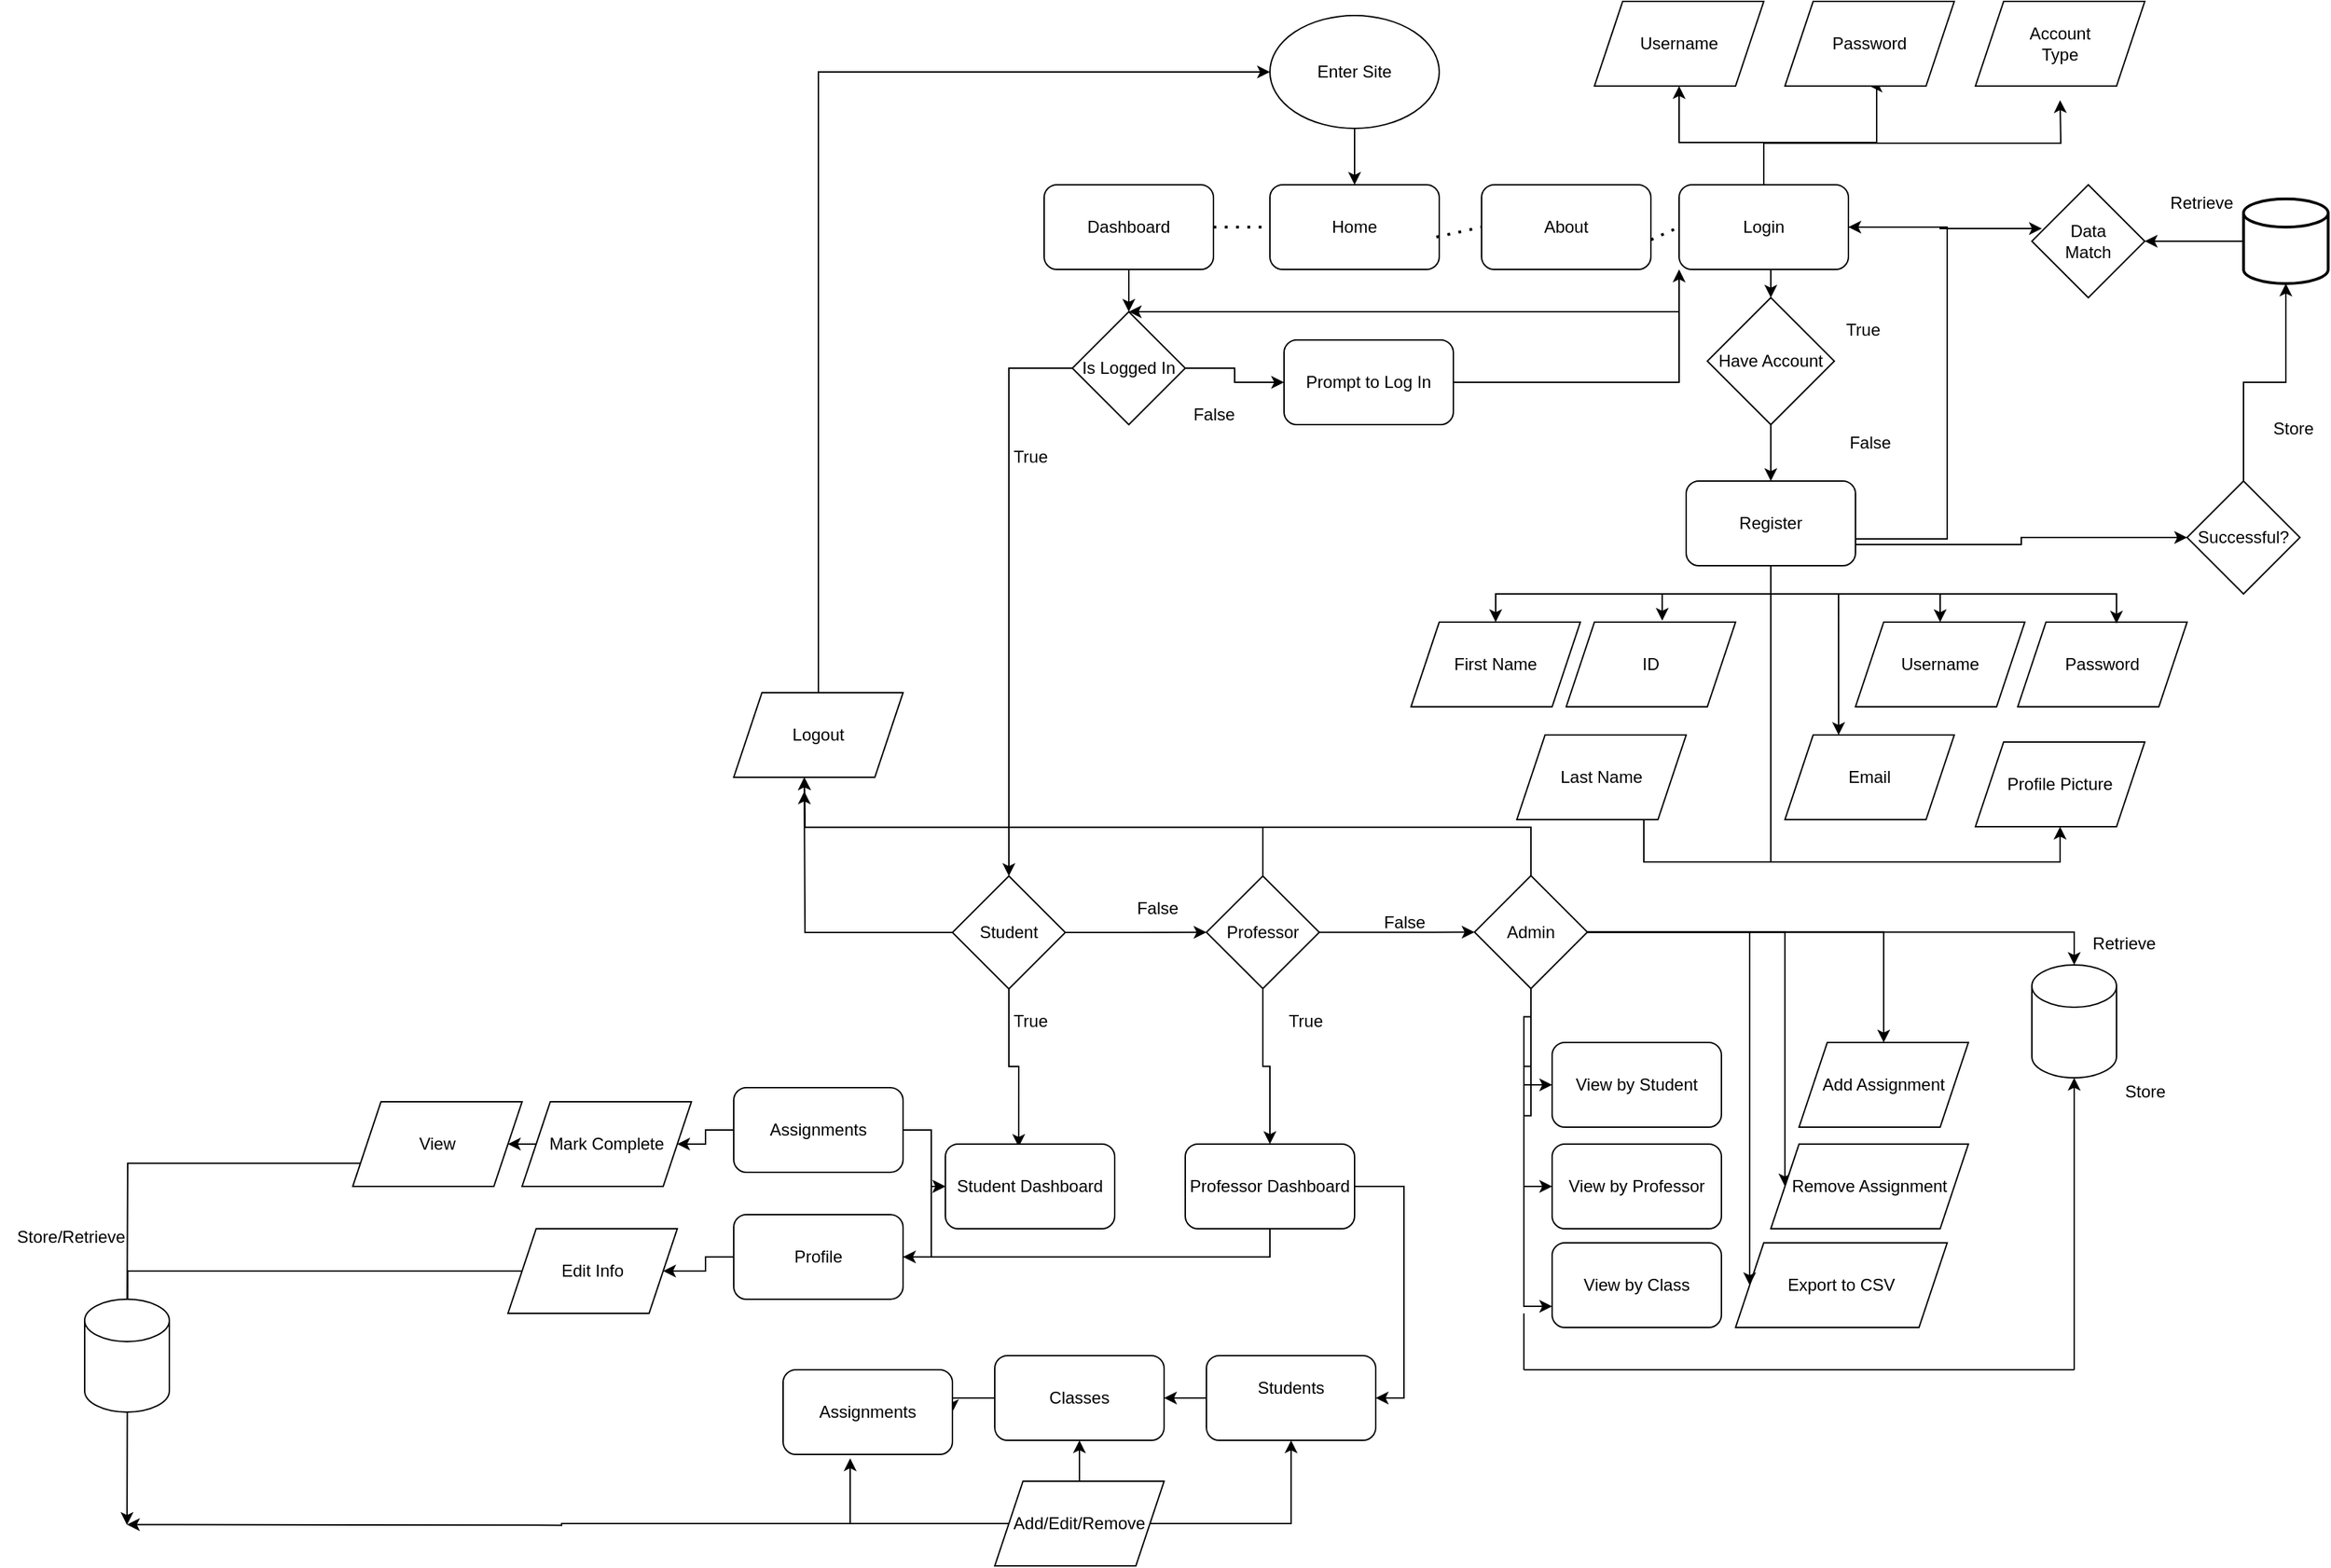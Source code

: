 <mxfile version="24.2.1" type="github">
  <diagram id="C5RBs43oDa-KdzZeNtuy" name="Page-1">
    <mxGraphModel dx="2442" dy="888" grid="1" gridSize="10" guides="1" tooltips="1" connect="1" arrows="1" fold="1" page="1" pageScale="1" pageWidth="827" pageHeight="1169" math="0" shadow="0">
      <root>
        <mxCell id="WIyWlLk6GJQsqaUBKTNV-0" />
        <mxCell id="WIyWlLk6GJQsqaUBKTNV-1" parent="WIyWlLk6GJQsqaUBKTNV-0" />
        <mxCell id="vcfaOclVS4mGj2MfW7bT-15" style="edgeStyle=orthogonalEdgeStyle;rounded=0;orthogonalLoop=1;jettySize=auto;html=1;exitX=0.5;exitY=1;exitDx=0;exitDy=0;" parent="WIyWlLk6GJQsqaUBKTNV-1" source="vcfaOclVS4mGj2MfW7bT-0" target="vcfaOclVS4mGj2MfW7bT-1" edge="1">
          <mxGeometry relative="1" as="geometry" />
        </mxCell>
        <mxCell id="vcfaOclVS4mGj2MfW7bT-0" value="&lt;div&gt;Enter Site&lt;/div&gt;" style="ellipse;whiteSpace=wrap;html=1;" parent="WIyWlLk6GJQsqaUBKTNV-1" vertex="1">
          <mxGeometry x="250" y="70" width="120" height="80" as="geometry" />
        </mxCell>
        <mxCell id="vcfaOclVS4mGj2MfW7bT-1" value="&lt;div&gt;Home&lt;/div&gt;" style="rounded=1;whiteSpace=wrap;html=1;" parent="WIyWlLk6GJQsqaUBKTNV-1" vertex="1">
          <mxGeometry x="250" y="190" width="120" height="60" as="geometry" />
        </mxCell>
        <mxCell id="vcfaOclVS4mGj2MfW7bT-2" value="About" style="rounded=1;whiteSpace=wrap;html=1;" parent="WIyWlLk6GJQsqaUBKTNV-1" vertex="1">
          <mxGeometry x="400" y="190" width="120" height="60" as="geometry" />
        </mxCell>
        <mxCell id="vcfaOclVS4mGj2MfW7bT-7" style="edgeStyle=orthogonalEdgeStyle;rounded=0;orthogonalLoop=1;jettySize=auto;html=1;exitX=0.5;exitY=1;exitDx=0;exitDy=0;entryX=0.5;entryY=0;entryDx=0;entryDy=0;" parent="WIyWlLk6GJQsqaUBKTNV-1" source="vcfaOclVS4mGj2MfW7bT-3" target="vcfaOclVS4mGj2MfW7bT-5" edge="1">
          <mxGeometry relative="1" as="geometry" />
        </mxCell>
        <mxCell id="vcfaOclVS4mGj2MfW7bT-22" style="edgeStyle=orthogonalEdgeStyle;rounded=0;orthogonalLoop=1;jettySize=auto;html=1;exitX=0.5;exitY=0;exitDx=0;exitDy=0;" parent="WIyWlLk6GJQsqaUBKTNV-1" source="vcfaOclVS4mGj2MfW7bT-3" target="vcfaOclVS4mGj2MfW7bT-20" edge="1">
          <mxGeometry relative="1" as="geometry">
            <Array as="points">
              <mxPoint x="600" y="160" />
              <mxPoint x="540" y="160" />
            </Array>
          </mxGeometry>
        </mxCell>
        <mxCell id="vcfaOclVS4mGj2MfW7bT-23" style="edgeStyle=orthogonalEdgeStyle;rounded=0;orthogonalLoop=1;jettySize=auto;html=1;entryX=0.5;entryY=1;entryDx=0;entryDy=0;" parent="WIyWlLk6GJQsqaUBKTNV-1" source="vcfaOclVS4mGj2MfW7bT-3" target="vcfaOclVS4mGj2MfW7bT-21" edge="1">
          <mxGeometry relative="1" as="geometry">
            <Array as="points">
              <mxPoint x="600" y="160" />
              <mxPoint x="680" y="160" />
              <mxPoint x="680" y="120" />
            </Array>
          </mxGeometry>
        </mxCell>
        <mxCell id="vcfaOclVS4mGj2MfW7bT-25" style="edgeStyle=orthogonalEdgeStyle;rounded=0;orthogonalLoop=1;jettySize=auto;html=1;exitX=0.5;exitY=0;exitDx=0;exitDy=0;" parent="WIyWlLk6GJQsqaUBKTNV-1" source="vcfaOclVS4mGj2MfW7bT-3" edge="1">
          <mxGeometry relative="1" as="geometry">
            <mxPoint x="810" y="130" as="targetPoint" />
          </mxGeometry>
        </mxCell>
        <mxCell id="vcfaOclVS4mGj2MfW7bT-3" value="Login" style="rounded=1;whiteSpace=wrap;html=1;" parent="WIyWlLk6GJQsqaUBKTNV-1" vertex="1">
          <mxGeometry x="540" y="190" width="120" height="60" as="geometry" />
        </mxCell>
        <mxCell id="vcfaOclVS4mGj2MfW7bT-14" style="edgeStyle=orthogonalEdgeStyle;rounded=0;orthogonalLoop=1;jettySize=auto;html=1;exitX=1;exitY=0.5;exitDx=0;exitDy=0;" parent="WIyWlLk6GJQsqaUBKTNV-1" edge="1">
          <mxGeometry relative="1" as="geometry">
            <mxPoint x="660" y="220" as="targetPoint" />
            <mxPoint x="665" y="440" as="sourcePoint" />
            <Array as="points">
              <mxPoint x="665" y="441" />
              <mxPoint x="730" y="441" />
              <mxPoint x="730" y="220" />
            </Array>
          </mxGeometry>
        </mxCell>
        <mxCell id="vcfaOclVS4mGj2MfW7bT-38" style="edgeStyle=orthogonalEdgeStyle;rounded=0;orthogonalLoop=1;jettySize=auto;html=1;exitX=0.5;exitY=1;exitDx=0;exitDy=0;entryX=0.567;entryY=-0.017;entryDx=0;entryDy=0;entryPerimeter=0;" parent="WIyWlLk6GJQsqaUBKTNV-1" source="vcfaOclVS4mGj2MfW7bT-4" target="vcfaOclVS4mGj2MfW7bT-26" edge="1">
          <mxGeometry relative="1" as="geometry">
            <mxPoint x="530" y="490" as="targetPoint" />
          </mxGeometry>
        </mxCell>
        <mxCell id="vcfaOclVS4mGj2MfW7bT-39" style="edgeStyle=orthogonalEdgeStyle;rounded=0;orthogonalLoop=1;jettySize=auto;html=1;exitX=0.5;exitY=1;exitDx=0;exitDy=0;" parent="WIyWlLk6GJQsqaUBKTNV-1" source="vcfaOclVS4mGj2MfW7bT-4" target="vcfaOclVS4mGj2MfW7bT-27" edge="1">
          <mxGeometry relative="1" as="geometry" />
        </mxCell>
        <mxCell id="vcfaOclVS4mGj2MfW7bT-46" style="edgeStyle=orthogonalEdgeStyle;rounded=0;orthogonalLoop=1;jettySize=auto;html=1;exitX=0.5;exitY=1;exitDx=0;exitDy=0;entryX=0.5;entryY=0;entryDx=0;entryDy=0;" parent="WIyWlLk6GJQsqaUBKTNV-1" source="vcfaOclVS4mGj2MfW7bT-4" target="vcfaOclVS4mGj2MfW7bT-28" edge="1">
          <mxGeometry relative="1" as="geometry" />
        </mxCell>
        <mxCell id="vcfaOclVS4mGj2MfW7bT-47" style="edgeStyle=orthogonalEdgeStyle;rounded=0;orthogonalLoop=1;jettySize=auto;html=1;exitX=0.5;exitY=1;exitDx=0;exitDy=0;entryX=0.75;entryY=0;entryDx=0;entryDy=0;" parent="WIyWlLk6GJQsqaUBKTNV-1" source="vcfaOclVS4mGj2MfW7bT-4" target="vcfaOclVS4mGj2MfW7bT-29" edge="1">
          <mxGeometry relative="1" as="geometry">
            <Array as="points">
              <mxPoint x="605" y="670" />
              <mxPoint x="515" y="670" />
              <mxPoint x="515" y="585" />
            </Array>
          </mxGeometry>
        </mxCell>
        <mxCell id="vcfaOclVS4mGj2MfW7bT-49" style="edgeStyle=orthogonalEdgeStyle;rounded=0;orthogonalLoop=1;jettySize=auto;html=1;exitX=1;exitY=0.75;exitDx=0;exitDy=0;entryX=0;entryY=0.5;entryDx=0;entryDy=0;" parent="WIyWlLk6GJQsqaUBKTNV-1" source="vcfaOclVS4mGj2MfW7bT-4" target="vcfaOclVS4mGj2MfW7bT-50" edge="1">
          <mxGeometry relative="1" as="geometry">
            <mxPoint x="890" y="445" as="targetPoint" />
          </mxGeometry>
        </mxCell>
        <mxCell id="vcfaOclVS4mGj2MfW7bT-62" style="edgeStyle=orthogonalEdgeStyle;rounded=0;orthogonalLoop=1;jettySize=auto;html=1;exitX=0.5;exitY=1;exitDx=0;exitDy=0;entryX=0.5;entryY=1;entryDx=0;entryDy=0;" parent="WIyWlLk6GJQsqaUBKTNV-1" source="vcfaOclVS4mGj2MfW7bT-4" target="vcfaOclVS4mGj2MfW7bT-52" edge="1">
          <mxGeometry relative="1" as="geometry">
            <Array as="points">
              <mxPoint x="605" y="670" />
              <mxPoint x="810" y="670" />
            </Array>
          </mxGeometry>
        </mxCell>
        <mxCell id="vcfaOclVS4mGj2MfW7bT-4" value="&lt;div&gt;Register&lt;/div&gt;" style="rounded=1;whiteSpace=wrap;html=1;" parent="WIyWlLk6GJQsqaUBKTNV-1" vertex="1">
          <mxGeometry x="545" y="400" width="120" height="60" as="geometry" />
        </mxCell>
        <mxCell id="vcfaOclVS4mGj2MfW7bT-8" style="edgeStyle=orthogonalEdgeStyle;rounded=0;orthogonalLoop=1;jettySize=auto;html=1;exitX=0.5;exitY=1;exitDx=0;exitDy=0;" parent="WIyWlLk6GJQsqaUBKTNV-1" source="vcfaOclVS4mGj2MfW7bT-5" target="vcfaOclVS4mGj2MfW7bT-4" edge="1">
          <mxGeometry relative="1" as="geometry" />
        </mxCell>
        <mxCell id="vcfaOclVS4mGj2MfW7bT-5" value="Have Account" style="rhombus;whiteSpace=wrap;html=1;" parent="WIyWlLk6GJQsqaUBKTNV-1" vertex="1">
          <mxGeometry x="560" y="270" width="90" height="90" as="geometry" />
        </mxCell>
        <mxCell id="vcfaOclVS4mGj2MfW7bT-9" value="True" style="text;html=1;align=center;verticalAlign=middle;resizable=0;points=[];autosize=1;strokeColor=none;fillColor=none;" parent="WIyWlLk6GJQsqaUBKTNV-1" vertex="1">
          <mxGeometry x="645" y="278" width="50" height="30" as="geometry" />
        </mxCell>
        <mxCell id="vcfaOclVS4mGj2MfW7bT-10" value="&lt;div&gt;False&lt;/div&gt;&lt;div&gt;&lt;br&gt;&lt;/div&gt;" style="text;html=1;align=center;verticalAlign=middle;resizable=0;points=[];autosize=1;strokeColor=none;fillColor=none;" parent="WIyWlLk6GJQsqaUBKTNV-1" vertex="1">
          <mxGeometry x="650" y="360" width="50" height="40" as="geometry" />
        </mxCell>
        <mxCell id="vcfaOclVS4mGj2MfW7bT-16" value="" style="endArrow=none;dashed=1;html=1;dashPattern=1 3;strokeWidth=2;rounded=0;entryX=0;entryY=0.5;entryDx=0;entryDy=0;exitX=0.983;exitY=0.617;exitDx=0;exitDy=0;exitPerimeter=0;" parent="WIyWlLk6GJQsqaUBKTNV-1" source="vcfaOclVS4mGj2MfW7bT-1" target="vcfaOclVS4mGj2MfW7bT-2" edge="1">
          <mxGeometry width="50" height="50" relative="1" as="geometry">
            <mxPoint x="364" y="230" as="sourcePoint" />
            <mxPoint x="414" y="180" as="targetPoint" />
          </mxGeometry>
        </mxCell>
        <mxCell id="vcfaOclVS4mGj2MfW7bT-19" value="" style="endArrow=none;dashed=1;html=1;dashPattern=1 3;strokeWidth=2;rounded=0;exitX=1;exitY=0.65;exitDx=0;exitDy=0;exitPerimeter=0;entryX=0;entryY=0.5;entryDx=0;entryDy=0;" parent="WIyWlLk6GJQsqaUBKTNV-1" source="vcfaOclVS4mGj2MfW7bT-2" target="vcfaOclVS4mGj2MfW7bT-3" edge="1">
          <mxGeometry width="50" height="50" relative="1" as="geometry">
            <mxPoint x="500" y="260" as="sourcePoint" />
            <mxPoint x="550" y="210" as="targetPoint" />
          </mxGeometry>
        </mxCell>
        <mxCell id="vcfaOclVS4mGj2MfW7bT-20" value="Username" style="shape=parallelogram;perimeter=parallelogramPerimeter;whiteSpace=wrap;html=1;fixedSize=1;" parent="WIyWlLk6GJQsqaUBKTNV-1" vertex="1">
          <mxGeometry x="480" y="60" width="120" height="60" as="geometry" />
        </mxCell>
        <mxCell id="vcfaOclVS4mGj2MfW7bT-21" value="&lt;div&gt;Password&lt;/div&gt;" style="shape=parallelogram;perimeter=parallelogramPerimeter;whiteSpace=wrap;html=1;fixedSize=1;" parent="WIyWlLk6GJQsqaUBKTNV-1" vertex="1">
          <mxGeometry x="615" y="60" width="120" height="60" as="geometry" />
        </mxCell>
        <mxCell id="vcfaOclVS4mGj2MfW7bT-24" value="&lt;div&gt;Account&lt;/div&gt;&lt;div&gt;Type&lt;br&gt;&lt;/div&gt;" style="shape=parallelogram;perimeter=parallelogramPerimeter;whiteSpace=wrap;html=1;fixedSize=1;" parent="WIyWlLk6GJQsqaUBKTNV-1" vertex="1">
          <mxGeometry x="750" y="60" width="120" height="60" as="geometry" />
        </mxCell>
        <mxCell id="vcfaOclVS4mGj2MfW7bT-26" value="ID" style="shape=parallelogram;perimeter=parallelogramPerimeter;whiteSpace=wrap;html=1;fixedSize=1;" parent="WIyWlLk6GJQsqaUBKTNV-1" vertex="1">
          <mxGeometry x="460" y="500" width="120" height="60" as="geometry" />
        </mxCell>
        <mxCell id="vcfaOclVS4mGj2MfW7bT-27" value="Username" style="shape=parallelogram;perimeter=parallelogramPerimeter;whiteSpace=wrap;html=1;fixedSize=1;" parent="WIyWlLk6GJQsqaUBKTNV-1" vertex="1">
          <mxGeometry x="665" y="500" width="120" height="60" as="geometry" />
        </mxCell>
        <mxCell id="vcfaOclVS4mGj2MfW7bT-28" value="First Name" style="shape=parallelogram;perimeter=parallelogramPerimeter;whiteSpace=wrap;html=1;fixedSize=1;" parent="WIyWlLk6GJQsqaUBKTNV-1" vertex="1">
          <mxGeometry x="350" y="500" width="120" height="60" as="geometry" />
        </mxCell>
        <mxCell id="vcfaOclVS4mGj2MfW7bT-29" value="&lt;div&gt;Last Name&lt;/div&gt;" style="shape=parallelogram;perimeter=parallelogramPerimeter;whiteSpace=wrap;html=1;fixedSize=1;" parent="WIyWlLk6GJQsqaUBKTNV-1" vertex="1">
          <mxGeometry x="425" y="580" width="120" height="60" as="geometry" />
        </mxCell>
        <mxCell id="vcfaOclVS4mGj2MfW7bT-30" value="&lt;div&gt;Password&lt;/div&gt;" style="shape=parallelogram;perimeter=parallelogramPerimeter;whiteSpace=wrap;html=1;fixedSize=1;" parent="WIyWlLk6GJQsqaUBKTNV-1" vertex="1">
          <mxGeometry x="780" y="500" width="120" height="60" as="geometry" />
        </mxCell>
        <mxCell id="vcfaOclVS4mGj2MfW7bT-31" value="Email" style="shape=parallelogram;perimeter=parallelogramPerimeter;whiteSpace=wrap;html=1;fixedSize=1;" parent="WIyWlLk6GJQsqaUBKTNV-1" vertex="1">
          <mxGeometry x="615" y="580" width="120" height="60" as="geometry" />
        </mxCell>
        <mxCell id="vcfaOclVS4mGj2MfW7bT-35" style="edgeStyle=orthogonalEdgeStyle;rounded=0;orthogonalLoop=1;jettySize=auto;html=1;" parent="WIyWlLk6GJQsqaUBKTNV-1" source="vcfaOclVS4mGj2MfW7bT-32" target="vcfaOclVS4mGj2MfW7bT-34" edge="1">
          <mxGeometry relative="1" as="geometry" />
        </mxCell>
        <mxCell id="vcfaOclVS4mGj2MfW7bT-32" value="" style="strokeWidth=2;html=1;shape=mxgraph.flowchart.database;whiteSpace=wrap;" parent="WIyWlLk6GJQsqaUBKTNV-1" vertex="1">
          <mxGeometry x="940" y="200" width="60" height="60" as="geometry" />
        </mxCell>
        <mxCell id="vcfaOclVS4mGj2MfW7bT-34" value="&lt;div&gt;Data&lt;/div&gt;&lt;div&gt;Match&lt;br&gt;&lt;/div&gt;" style="rhombus;whiteSpace=wrap;html=1;" parent="WIyWlLk6GJQsqaUBKTNV-1" vertex="1">
          <mxGeometry x="790" y="190" width="80" height="80" as="geometry" />
        </mxCell>
        <mxCell id="vcfaOclVS4mGj2MfW7bT-36" style="edgeStyle=orthogonalEdgeStyle;rounded=0;orthogonalLoop=1;jettySize=auto;html=1;exitX=1;exitY=0.5;exitDx=0;exitDy=0;entryX=0.088;entryY=0.388;entryDx=0;entryDy=0;entryPerimeter=0;" parent="WIyWlLk6GJQsqaUBKTNV-1" source="vcfaOclVS4mGj2MfW7bT-3" target="vcfaOclVS4mGj2MfW7bT-34" edge="1">
          <mxGeometry relative="1" as="geometry" />
        </mxCell>
        <mxCell id="vcfaOclVS4mGj2MfW7bT-40" style="edgeStyle=orthogonalEdgeStyle;rounded=0;orthogonalLoop=1;jettySize=auto;html=1;exitX=0.5;exitY=1;exitDx=0;exitDy=0;entryX=0.583;entryY=0.017;entryDx=0;entryDy=0;entryPerimeter=0;" parent="WIyWlLk6GJQsqaUBKTNV-1" source="vcfaOclVS4mGj2MfW7bT-4" target="vcfaOclVS4mGj2MfW7bT-30" edge="1">
          <mxGeometry relative="1" as="geometry" />
        </mxCell>
        <mxCell id="vcfaOclVS4mGj2MfW7bT-48" style="edgeStyle=orthogonalEdgeStyle;rounded=0;orthogonalLoop=1;jettySize=auto;html=1;exitX=0.5;exitY=1;exitDx=0;exitDy=0;entryX=0.317;entryY=0;entryDx=0;entryDy=0;entryPerimeter=0;" parent="WIyWlLk6GJQsqaUBKTNV-1" source="vcfaOclVS4mGj2MfW7bT-4" target="vcfaOclVS4mGj2MfW7bT-31" edge="1">
          <mxGeometry relative="1" as="geometry">
            <Array as="points">
              <mxPoint x="605" y="480" />
              <mxPoint x="653" y="480" />
            </Array>
          </mxGeometry>
        </mxCell>
        <mxCell id="vcfaOclVS4mGj2MfW7bT-50" value="Successful?" style="rhombus;whiteSpace=wrap;html=1;" parent="WIyWlLk6GJQsqaUBKTNV-1" vertex="1">
          <mxGeometry x="900" y="400" width="80" height="80" as="geometry" />
        </mxCell>
        <mxCell id="vcfaOclVS4mGj2MfW7bT-51" style="edgeStyle=orthogonalEdgeStyle;rounded=0;orthogonalLoop=1;jettySize=auto;html=1;exitX=0.5;exitY=0;exitDx=0;exitDy=0;entryX=0.5;entryY=1;entryDx=0;entryDy=0;entryPerimeter=0;" parent="WIyWlLk6GJQsqaUBKTNV-1" source="vcfaOclVS4mGj2MfW7bT-50" target="vcfaOclVS4mGj2MfW7bT-32" edge="1">
          <mxGeometry relative="1" as="geometry" />
        </mxCell>
        <mxCell id="vcfaOclVS4mGj2MfW7bT-52" value="Profile Picture" style="shape=parallelogram;perimeter=parallelogramPerimeter;whiteSpace=wrap;html=1;fixedSize=1;" parent="WIyWlLk6GJQsqaUBKTNV-1" vertex="1">
          <mxGeometry x="750" y="585" width="120" height="60" as="geometry" />
        </mxCell>
        <mxCell id="vcfaOclVS4mGj2MfW7bT-57" style="edgeStyle=orthogonalEdgeStyle;rounded=0;orthogonalLoop=1;jettySize=auto;html=1;exitX=0.5;exitY=1;exitDx=0;exitDy=0;" parent="WIyWlLk6GJQsqaUBKTNV-1" source="vcfaOclVS4mGj2MfW7bT-54" target="vcfaOclVS4mGj2MfW7bT-56" edge="1">
          <mxGeometry relative="1" as="geometry" />
        </mxCell>
        <mxCell id="vcfaOclVS4mGj2MfW7bT-54" value="Dashboard" style="rounded=1;whiteSpace=wrap;html=1;" parent="WIyWlLk6GJQsqaUBKTNV-1" vertex="1">
          <mxGeometry x="90" y="190" width="120" height="60" as="geometry" />
        </mxCell>
        <mxCell id="vcfaOclVS4mGj2MfW7bT-55" value="" style="endArrow=none;dashed=1;html=1;dashPattern=1 3;strokeWidth=2;rounded=0;entryX=0;entryY=0.5;entryDx=0;entryDy=0;exitX=1;exitY=0.5;exitDx=0;exitDy=0;" parent="WIyWlLk6GJQsqaUBKTNV-1" source="vcfaOclVS4mGj2MfW7bT-54" target="vcfaOclVS4mGj2MfW7bT-1" edge="1">
          <mxGeometry width="50" height="50" relative="1" as="geometry">
            <mxPoint x="220" y="230" as="sourcePoint" />
            <mxPoint x="260" y="200" as="targetPoint" />
          </mxGeometry>
        </mxCell>
        <mxCell id="vcfaOclVS4mGj2MfW7bT-58" style="edgeStyle=orthogonalEdgeStyle;rounded=0;orthogonalLoop=1;jettySize=auto;html=1;exitX=0;exitY=0.5;exitDx=0;exitDy=0;entryX=0.5;entryY=0;entryDx=0;entryDy=0;" parent="WIyWlLk6GJQsqaUBKTNV-1" source="vcfaOclVS4mGj2MfW7bT-56" target="vcfaOclVS4mGj2MfW7bT-71" edge="1">
          <mxGeometry relative="1" as="geometry">
            <mxPoint x="60" y="690" as="targetPoint" />
          </mxGeometry>
        </mxCell>
        <mxCell id="vcfaOclVS4mGj2MfW7bT-59" style="edgeStyle=orthogonalEdgeStyle;rounded=0;orthogonalLoop=1;jettySize=auto;html=1;exitX=1;exitY=0.5;exitDx=0;exitDy=0;" parent="WIyWlLk6GJQsqaUBKTNV-1" source="vcfaOclVS4mGj2MfW7bT-56" target="vcfaOclVS4mGj2MfW7bT-60" edge="1">
          <mxGeometry relative="1" as="geometry">
            <mxPoint x="250" y="440" as="targetPoint" />
          </mxGeometry>
        </mxCell>
        <mxCell id="vcfaOclVS4mGj2MfW7bT-56" value="Is Logged In" style="rhombus;whiteSpace=wrap;html=1;" parent="WIyWlLk6GJQsqaUBKTNV-1" vertex="1">
          <mxGeometry x="110" y="280" width="80" height="80" as="geometry" />
        </mxCell>
        <mxCell id="vcfaOclVS4mGj2MfW7bT-65" style="edgeStyle=orthogonalEdgeStyle;rounded=0;orthogonalLoop=1;jettySize=auto;html=1;exitX=1;exitY=0.5;exitDx=0;exitDy=0;entryX=0;entryY=1;entryDx=0;entryDy=0;" parent="WIyWlLk6GJQsqaUBKTNV-1" source="vcfaOclVS4mGj2MfW7bT-60" target="vcfaOclVS4mGj2MfW7bT-3" edge="1">
          <mxGeometry relative="1" as="geometry" />
        </mxCell>
        <mxCell id="vcfaOclVS4mGj2MfW7bT-60" value="Prompt to Log In" style="rounded=1;whiteSpace=wrap;html=1;" parent="WIyWlLk6GJQsqaUBKTNV-1" vertex="1">
          <mxGeometry x="260" y="300" width="120" height="60" as="geometry" />
        </mxCell>
        <mxCell id="vcfaOclVS4mGj2MfW7bT-63" value="Store" style="text;html=1;align=center;verticalAlign=middle;resizable=0;points=[];autosize=1;strokeColor=none;fillColor=none;" parent="WIyWlLk6GJQsqaUBKTNV-1" vertex="1">
          <mxGeometry x="950" y="348" width="50" height="30" as="geometry" />
        </mxCell>
        <mxCell id="vcfaOclVS4mGj2MfW7bT-64" value="Retrieve" style="text;html=1;align=center;verticalAlign=middle;resizable=0;points=[];autosize=1;strokeColor=none;fillColor=none;" parent="WIyWlLk6GJQsqaUBKTNV-1" vertex="1">
          <mxGeometry x="875" y="188" width="70" height="30" as="geometry" />
        </mxCell>
        <mxCell id="vcfaOclVS4mGj2MfW7bT-66" value="" style="endArrow=classic;html=1;rounded=0;entryX=0.5;entryY=0;entryDx=0;entryDy=0;" parent="WIyWlLk6GJQsqaUBKTNV-1" target="vcfaOclVS4mGj2MfW7bT-56" edge="1">
          <mxGeometry width="50" height="50" relative="1" as="geometry">
            <mxPoint x="540" y="280" as="sourcePoint" />
            <mxPoint x="440" y="270" as="targetPoint" />
          </mxGeometry>
        </mxCell>
        <mxCell id="vcfaOclVS4mGj2MfW7bT-67" value="False" style="text;html=1;align=center;verticalAlign=middle;resizable=0;points=[];autosize=1;strokeColor=none;fillColor=none;" parent="WIyWlLk6GJQsqaUBKTNV-1" vertex="1">
          <mxGeometry x="185" y="338" width="50" height="30" as="geometry" />
        </mxCell>
        <mxCell id="vcfaOclVS4mGj2MfW7bT-68" value="True" style="text;html=1;align=center;verticalAlign=middle;resizable=0;points=[];autosize=1;strokeColor=none;fillColor=none;" parent="WIyWlLk6GJQsqaUBKTNV-1" vertex="1">
          <mxGeometry x="55" y="368" width="50" height="30" as="geometry" />
        </mxCell>
        <mxCell id="vcfaOclVS4mGj2MfW7bT-70" value="" style="shape=cylinder3;whiteSpace=wrap;html=1;boundedLbl=1;backgroundOutline=1;size=15;" parent="WIyWlLk6GJQsqaUBKTNV-1" vertex="1">
          <mxGeometry x="790" y="743" width="60" height="80" as="geometry" />
        </mxCell>
        <mxCell id="vcfaOclVS4mGj2MfW7bT-72" style="edgeStyle=orthogonalEdgeStyle;rounded=0;orthogonalLoop=1;jettySize=auto;html=1;exitX=0.5;exitY=1;exitDx=0;exitDy=0;entryX=0.433;entryY=0.033;entryDx=0;entryDy=0;entryPerimeter=0;" parent="WIyWlLk6GJQsqaUBKTNV-1" source="vcfaOclVS4mGj2MfW7bT-71" edge="1" target="QUBie0CDC-Q20IoyBrbW-7">
          <mxGeometry relative="1" as="geometry">
            <mxPoint x="64.5" y="850.0" as="targetPoint" />
          </mxGeometry>
        </mxCell>
        <mxCell id="vcfaOclVS4mGj2MfW7bT-73" style="edgeStyle=orthogonalEdgeStyle;rounded=0;orthogonalLoop=1;jettySize=auto;html=1;exitX=1;exitY=0.5;exitDx=0;exitDy=0;" parent="WIyWlLk6GJQsqaUBKTNV-1" source="vcfaOclVS4mGj2MfW7bT-71" target="vcfaOclVS4mGj2MfW7bT-74" edge="1">
          <mxGeometry relative="1" as="geometry">
            <mxPoint x="290" y="720.25" as="targetPoint" />
          </mxGeometry>
        </mxCell>
        <mxCell id="QUBie0CDC-Q20IoyBrbW-2" style="edgeStyle=orthogonalEdgeStyle;rounded=0;orthogonalLoop=1;jettySize=auto;html=1;exitX=0;exitY=0.5;exitDx=0;exitDy=0;" edge="1" parent="WIyWlLk6GJQsqaUBKTNV-1" source="vcfaOclVS4mGj2MfW7bT-71">
          <mxGeometry relative="1" as="geometry">
            <mxPoint x="-80" y="620" as="targetPoint" />
          </mxGeometry>
        </mxCell>
        <mxCell id="vcfaOclVS4mGj2MfW7bT-71" value="Student" style="rhombus;whiteSpace=wrap;html=1;" parent="WIyWlLk6GJQsqaUBKTNV-1" vertex="1">
          <mxGeometry x="25" y="680" width="80" height="80" as="geometry" />
        </mxCell>
        <mxCell id="vcfaOclVS4mGj2MfW7bT-77" style="edgeStyle=orthogonalEdgeStyle;rounded=0;orthogonalLoop=1;jettySize=auto;html=1;exitX=0.5;exitY=1;exitDx=0;exitDy=0;" parent="WIyWlLk6GJQsqaUBKTNV-1" source="vcfaOclVS4mGj2MfW7bT-74" edge="1" target="QUBie0CDC-Q20IoyBrbW-8">
          <mxGeometry relative="1" as="geometry">
            <mxPoint x="250" y="860" as="targetPoint" />
          </mxGeometry>
        </mxCell>
        <mxCell id="vcfaOclVS4mGj2MfW7bT-79" style="edgeStyle=orthogonalEdgeStyle;rounded=0;orthogonalLoop=1;jettySize=auto;html=1;exitX=1;exitY=0.5;exitDx=0;exitDy=0;entryX=0;entryY=0.5;entryDx=0;entryDy=0;" parent="WIyWlLk6GJQsqaUBKTNV-1" source="vcfaOclVS4mGj2MfW7bT-74" target="vcfaOclVS4mGj2MfW7bT-80" edge="1">
          <mxGeometry relative="1" as="geometry">
            <mxPoint x="450" y="720.25" as="targetPoint" />
          </mxGeometry>
        </mxCell>
        <mxCell id="QUBie0CDC-Q20IoyBrbW-3" style="edgeStyle=orthogonalEdgeStyle;rounded=0;orthogonalLoop=1;jettySize=auto;html=1;exitX=0.5;exitY=0;exitDx=0;exitDy=0;entryX=0.5;entryY=1;entryDx=0;entryDy=0;" edge="1" parent="WIyWlLk6GJQsqaUBKTNV-1" source="vcfaOclVS4mGj2MfW7bT-74">
          <mxGeometry relative="1" as="geometry">
            <mxPoint x="-80" y="610" as="targetPoint" />
          </mxGeometry>
        </mxCell>
        <mxCell id="vcfaOclVS4mGj2MfW7bT-74" value="&lt;div&gt;Professor&lt;/div&gt;" style="rhombus;whiteSpace=wrap;html=1;" parent="WIyWlLk6GJQsqaUBKTNV-1" vertex="1">
          <mxGeometry x="205" y="680" width="80" height="79.75" as="geometry" />
        </mxCell>
        <mxCell id="vcfaOclVS4mGj2MfW7bT-75" value="True" style="text;html=1;align=center;verticalAlign=middle;resizable=0;points=[];autosize=1;strokeColor=none;fillColor=none;" parent="WIyWlLk6GJQsqaUBKTNV-1" vertex="1">
          <mxGeometry x="55" y="768" width="50" height="30" as="geometry" />
        </mxCell>
        <mxCell id="vcfaOclVS4mGj2MfW7bT-76" value="False" style="text;html=1;align=center;verticalAlign=middle;resizable=0;points=[];autosize=1;strokeColor=none;fillColor=none;" parent="WIyWlLk6GJQsqaUBKTNV-1" vertex="1">
          <mxGeometry x="145" y="688" width="50" height="30" as="geometry" />
        </mxCell>
        <mxCell id="vcfaOclVS4mGj2MfW7bT-78" value="True" style="text;html=1;align=center;verticalAlign=middle;resizable=0;points=[];autosize=1;strokeColor=none;fillColor=none;" parent="WIyWlLk6GJQsqaUBKTNV-1" vertex="1">
          <mxGeometry x="250" y="768" width="50" height="30" as="geometry" />
        </mxCell>
        <mxCell id="vcfaOclVS4mGj2MfW7bT-89" style="edgeStyle=orthogonalEdgeStyle;rounded=0;orthogonalLoop=1;jettySize=auto;html=1;exitX=0.5;exitY=1;exitDx=0;exitDy=0;entryX=0;entryY=0.5;entryDx=0;entryDy=0;" parent="WIyWlLk6GJQsqaUBKTNV-1" source="vcfaOclVS4mGj2MfW7bT-80" target="vcfaOclVS4mGj2MfW7bT-83" edge="1">
          <mxGeometry relative="1" as="geometry" />
        </mxCell>
        <mxCell id="vcfaOclVS4mGj2MfW7bT-90" style="edgeStyle=orthogonalEdgeStyle;rounded=0;orthogonalLoop=1;jettySize=auto;html=1;exitX=0.5;exitY=1;exitDx=0;exitDy=0;entryX=0;entryY=0.5;entryDx=0;entryDy=0;" parent="WIyWlLk6GJQsqaUBKTNV-1" source="vcfaOclVS4mGj2MfW7bT-80" target="vcfaOclVS4mGj2MfW7bT-84" edge="1">
          <mxGeometry relative="1" as="geometry" />
        </mxCell>
        <mxCell id="vcfaOclVS4mGj2MfW7bT-91" style="edgeStyle=orthogonalEdgeStyle;rounded=0;orthogonalLoop=1;jettySize=auto;html=1;exitX=0.5;exitY=1;exitDx=0;exitDy=0;entryX=0;entryY=0.75;entryDx=0;entryDy=0;" parent="WIyWlLk6GJQsqaUBKTNV-1" source="vcfaOclVS4mGj2MfW7bT-80" target="vcfaOclVS4mGj2MfW7bT-85" edge="1">
          <mxGeometry relative="1" as="geometry" />
        </mxCell>
        <mxCell id="vcfaOclVS4mGj2MfW7bT-92" style="edgeStyle=orthogonalEdgeStyle;rounded=0;orthogonalLoop=1;jettySize=auto;html=1;exitX=1;exitY=0.5;exitDx=0;exitDy=0;" parent="WIyWlLk6GJQsqaUBKTNV-1" source="vcfaOclVS4mGj2MfW7bT-80" target="vcfaOclVS4mGj2MfW7bT-86" edge="1">
          <mxGeometry relative="1" as="geometry" />
        </mxCell>
        <mxCell id="vcfaOclVS4mGj2MfW7bT-93" style="edgeStyle=orthogonalEdgeStyle;rounded=0;orthogonalLoop=1;jettySize=auto;html=1;exitX=1;exitY=0.5;exitDx=0;exitDy=0;entryX=0;entryY=0.5;entryDx=0;entryDy=0;" parent="WIyWlLk6GJQsqaUBKTNV-1" source="vcfaOclVS4mGj2MfW7bT-80" target="vcfaOclVS4mGj2MfW7bT-87" edge="1">
          <mxGeometry relative="1" as="geometry" />
        </mxCell>
        <mxCell id="QUBie0CDC-Q20IoyBrbW-4" style="edgeStyle=orthogonalEdgeStyle;rounded=0;orthogonalLoop=1;jettySize=auto;html=1;exitX=0.5;exitY=0;exitDx=0;exitDy=0;entryX=0.5;entryY=1;entryDx=0;entryDy=0;" edge="1" parent="WIyWlLk6GJQsqaUBKTNV-1" source="vcfaOclVS4mGj2MfW7bT-80">
          <mxGeometry relative="1" as="geometry">
            <mxPoint x="-80" y="610" as="targetPoint" />
          </mxGeometry>
        </mxCell>
        <mxCell id="vcfaOclVS4mGj2MfW7bT-80" value="Admin" style="rhombus;whiteSpace=wrap;html=1;" parent="WIyWlLk6GJQsqaUBKTNV-1" vertex="1">
          <mxGeometry x="395" y="679.75" width="80" height="80" as="geometry" />
        </mxCell>
        <mxCell id="vcfaOclVS4mGj2MfW7bT-82" value="False" style="text;html=1;align=center;verticalAlign=middle;resizable=0;points=[];autosize=1;strokeColor=none;fillColor=none;" parent="WIyWlLk6GJQsqaUBKTNV-1" vertex="1">
          <mxGeometry x="320" y="698" width="50" height="30" as="geometry" />
        </mxCell>
        <mxCell id="vcfaOclVS4mGj2MfW7bT-83" value="View by Student" style="rounded=1;whiteSpace=wrap;html=1;" parent="WIyWlLk6GJQsqaUBKTNV-1" vertex="1">
          <mxGeometry x="450" y="798" width="120" height="60" as="geometry" />
        </mxCell>
        <mxCell id="vcfaOclVS4mGj2MfW7bT-84" value="View by Professor" style="rounded=1;whiteSpace=wrap;html=1;" parent="WIyWlLk6GJQsqaUBKTNV-1" vertex="1">
          <mxGeometry x="450" y="870" width="120" height="60" as="geometry" />
        </mxCell>
        <mxCell id="vcfaOclVS4mGj2MfW7bT-85" value="View by Class" style="rounded=1;whiteSpace=wrap;html=1;" parent="WIyWlLk6GJQsqaUBKTNV-1" vertex="1">
          <mxGeometry x="450" y="940" width="120" height="60" as="geometry" />
        </mxCell>
        <mxCell id="vcfaOclVS4mGj2MfW7bT-86" value="Add Assignment" style="shape=parallelogram;perimeter=parallelogramPerimeter;whiteSpace=wrap;html=1;fixedSize=1;" parent="WIyWlLk6GJQsqaUBKTNV-1" vertex="1">
          <mxGeometry x="625" y="798" width="120" height="60" as="geometry" />
        </mxCell>
        <mxCell id="vcfaOclVS4mGj2MfW7bT-87" value="Remove Assignment" style="shape=parallelogram;perimeter=parallelogramPerimeter;whiteSpace=wrap;html=1;fixedSize=1;" parent="WIyWlLk6GJQsqaUBKTNV-1" vertex="1">
          <mxGeometry x="605" y="870" width="140" height="60" as="geometry" />
        </mxCell>
        <mxCell id="vcfaOclVS4mGj2MfW7bT-88" value="Export to CSV" style="shape=parallelogram;perimeter=parallelogramPerimeter;whiteSpace=wrap;html=1;fixedSize=1;" parent="WIyWlLk6GJQsqaUBKTNV-1" vertex="1">
          <mxGeometry x="580" y="940" width="150" height="60" as="geometry" />
        </mxCell>
        <mxCell id="vcfaOclVS4mGj2MfW7bT-94" style="edgeStyle=orthogonalEdgeStyle;rounded=0;orthogonalLoop=1;jettySize=auto;html=1;exitX=1;exitY=0.5;exitDx=0;exitDy=0;entryX=0;entryY=0.5;entryDx=0;entryDy=0;" parent="WIyWlLk6GJQsqaUBKTNV-1" source="vcfaOclVS4mGj2MfW7bT-80" target="vcfaOclVS4mGj2MfW7bT-88" edge="1">
          <mxGeometry relative="1" as="geometry" />
        </mxCell>
        <mxCell id="vcfaOclVS4mGj2MfW7bT-95" style="edgeStyle=orthogonalEdgeStyle;rounded=0;orthogonalLoop=1;jettySize=auto;html=1;entryX=0.5;entryY=0;entryDx=0;entryDy=0;entryPerimeter=0;" parent="WIyWlLk6GJQsqaUBKTNV-1" source="vcfaOclVS4mGj2MfW7bT-80" target="vcfaOclVS4mGj2MfW7bT-70" edge="1">
          <mxGeometry relative="1" as="geometry" />
        </mxCell>
        <mxCell id="vcfaOclVS4mGj2MfW7bT-97" value="" style="endArrow=classic;html=1;rounded=0;entryX=0.5;entryY=1;entryDx=0;entryDy=0;entryPerimeter=0;" parent="WIyWlLk6GJQsqaUBKTNV-1" target="vcfaOclVS4mGj2MfW7bT-70" edge="1">
          <mxGeometry width="50" height="50" relative="1" as="geometry">
            <mxPoint x="820" y="1030" as="sourcePoint" />
            <mxPoint x="830" y="840" as="targetPoint" />
          </mxGeometry>
        </mxCell>
        <mxCell id="vcfaOclVS4mGj2MfW7bT-98" value="" style="endArrow=none;html=1;rounded=0;" parent="WIyWlLk6GJQsqaUBKTNV-1" edge="1">
          <mxGeometry width="50" height="50" relative="1" as="geometry">
            <mxPoint x="430" y="1030" as="sourcePoint" />
            <mxPoint x="820" y="1030" as="targetPoint" />
          </mxGeometry>
        </mxCell>
        <mxCell id="vcfaOclVS4mGj2MfW7bT-99" value="" style="endArrow=none;html=1;rounded=0;" parent="WIyWlLk6GJQsqaUBKTNV-1" edge="1">
          <mxGeometry width="50" height="50" relative="1" as="geometry">
            <mxPoint x="430" y="1030" as="sourcePoint" />
            <mxPoint x="430" y="990" as="targetPoint" />
          </mxGeometry>
        </mxCell>
        <mxCell id="vcfaOclVS4mGj2MfW7bT-100" value="Store" style="text;html=1;align=center;verticalAlign=middle;resizable=0;points=[];autosize=1;strokeColor=none;fillColor=none;" parent="WIyWlLk6GJQsqaUBKTNV-1" vertex="1">
          <mxGeometry x="845" y="818" width="50" height="30" as="geometry" />
        </mxCell>
        <mxCell id="vcfaOclVS4mGj2MfW7bT-101" value="Retrieve" style="text;html=1;align=center;verticalAlign=middle;resizable=0;points=[];autosize=1;strokeColor=none;fillColor=none;" parent="WIyWlLk6GJQsqaUBKTNV-1" vertex="1">
          <mxGeometry x="820" y="713" width="70" height="30" as="geometry" />
        </mxCell>
        <mxCell id="QUBie0CDC-Q20IoyBrbW-11" style="edgeStyle=orthogonalEdgeStyle;rounded=0;orthogonalLoop=1;jettySize=auto;html=1;exitX=1;exitY=0.5;exitDx=0;exitDy=0;entryX=0;entryY=0.5;entryDx=0;entryDy=0;" edge="1" parent="WIyWlLk6GJQsqaUBKTNV-1" source="QUBie0CDC-Q20IoyBrbW-0" target="QUBie0CDC-Q20IoyBrbW-7">
          <mxGeometry relative="1" as="geometry" />
        </mxCell>
        <mxCell id="QUBie0CDC-Q20IoyBrbW-20" style="edgeStyle=orthogonalEdgeStyle;rounded=0;orthogonalLoop=1;jettySize=auto;html=1;exitX=0;exitY=0.5;exitDx=0;exitDy=0;entryX=1;entryY=0.5;entryDx=0;entryDy=0;" edge="1" parent="WIyWlLk6GJQsqaUBKTNV-1" source="QUBie0CDC-Q20IoyBrbW-0" target="QUBie0CDC-Q20IoyBrbW-19">
          <mxGeometry relative="1" as="geometry" />
        </mxCell>
        <mxCell id="QUBie0CDC-Q20IoyBrbW-0" value="Assignments" style="rounded=1;whiteSpace=wrap;html=1;" vertex="1" parent="WIyWlLk6GJQsqaUBKTNV-1">
          <mxGeometry x="-130" y="830" width="120" height="60" as="geometry" />
        </mxCell>
        <mxCell id="QUBie0CDC-Q20IoyBrbW-10" style="edgeStyle=orthogonalEdgeStyle;rounded=0;orthogonalLoop=1;jettySize=auto;html=1;exitX=0.5;exitY=0;exitDx=0;exitDy=0;entryX=0;entryY=0.5;entryDx=0;entryDy=0;" edge="1" parent="WIyWlLk6GJQsqaUBKTNV-1" source="QUBie0CDC-Q20IoyBrbW-5" target="vcfaOclVS4mGj2MfW7bT-0">
          <mxGeometry relative="1" as="geometry" />
        </mxCell>
        <mxCell id="QUBie0CDC-Q20IoyBrbW-5" value="Logout" style="shape=parallelogram;perimeter=parallelogramPerimeter;whiteSpace=wrap;html=1;fixedSize=1;" vertex="1" parent="WIyWlLk6GJQsqaUBKTNV-1">
          <mxGeometry x="-130" y="550" width="120" height="60" as="geometry" />
        </mxCell>
        <mxCell id="QUBie0CDC-Q20IoyBrbW-15" style="edgeStyle=orthogonalEdgeStyle;rounded=0;orthogonalLoop=1;jettySize=auto;html=1;exitX=0;exitY=0.5;exitDx=0;exitDy=0;entryX=1;entryY=0.5;entryDx=0;entryDy=0;" edge="1" parent="WIyWlLk6GJQsqaUBKTNV-1" source="QUBie0CDC-Q20IoyBrbW-6" target="QUBie0CDC-Q20IoyBrbW-13">
          <mxGeometry relative="1" as="geometry" />
        </mxCell>
        <mxCell id="QUBie0CDC-Q20IoyBrbW-6" value="Profile" style="rounded=1;whiteSpace=wrap;html=1;" vertex="1" parent="WIyWlLk6GJQsqaUBKTNV-1">
          <mxGeometry x="-130" y="920" width="120" height="60" as="geometry" />
        </mxCell>
        <mxCell id="QUBie0CDC-Q20IoyBrbW-7" value="Student Dashboard" style="rounded=1;whiteSpace=wrap;html=1;" vertex="1" parent="WIyWlLk6GJQsqaUBKTNV-1">
          <mxGeometry x="20" y="870" width="120" height="60" as="geometry" />
        </mxCell>
        <mxCell id="QUBie0CDC-Q20IoyBrbW-14" style="edgeStyle=orthogonalEdgeStyle;rounded=0;orthogonalLoop=1;jettySize=auto;html=1;exitX=0.5;exitY=1;exitDx=0;exitDy=0;" edge="1" parent="WIyWlLk6GJQsqaUBKTNV-1" source="QUBie0CDC-Q20IoyBrbW-8" target="QUBie0CDC-Q20IoyBrbW-6">
          <mxGeometry relative="1" as="geometry" />
        </mxCell>
        <mxCell id="QUBie0CDC-Q20IoyBrbW-17" style="edgeStyle=orthogonalEdgeStyle;rounded=0;orthogonalLoop=1;jettySize=auto;html=1;exitX=1;exitY=0.5;exitDx=0;exitDy=0;entryX=1;entryY=0.5;entryDx=0;entryDy=0;" edge="1" parent="WIyWlLk6GJQsqaUBKTNV-1" source="QUBie0CDC-Q20IoyBrbW-8" target="QUBie0CDC-Q20IoyBrbW-16">
          <mxGeometry relative="1" as="geometry" />
        </mxCell>
        <mxCell id="QUBie0CDC-Q20IoyBrbW-8" value="Professor Dashboard" style="rounded=1;whiteSpace=wrap;html=1;" vertex="1" parent="WIyWlLk6GJQsqaUBKTNV-1">
          <mxGeometry x="190" y="870" width="120" height="60" as="geometry" />
        </mxCell>
        <mxCell id="QUBie0CDC-Q20IoyBrbW-12" style="edgeStyle=orthogonalEdgeStyle;rounded=0;orthogonalLoop=1;jettySize=auto;html=1;exitX=1;exitY=0.5;exitDx=0;exitDy=0;entryX=0;entryY=0.5;entryDx=0;entryDy=0;" edge="1" parent="WIyWlLk6GJQsqaUBKTNV-1" source="QUBie0CDC-Q20IoyBrbW-6" target="QUBie0CDC-Q20IoyBrbW-7">
          <mxGeometry relative="1" as="geometry" />
        </mxCell>
        <mxCell id="QUBie0CDC-Q20IoyBrbW-31" style="edgeStyle=orthogonalEdgeStyle;rounded=0;orthogonalLoop=1;jettySize=auto;html=1;exitX=0;exitY=0.5;exitDx=0;exitDy=0;" edge="1" parent="WIyWlLk6GJQsqaUBKTNV-1" source="QUBie0CDC-Q20IoyBrbW-13">
          <mxGeometry relative="1" as="geometry">
            <mxPoint x="-560.0" y="1140" as="targetPoint" />
          </mxGeometry>
        </mxCell>
        <mxCell id="QUBie0CDC-Q20IoyBrbW-13" value="Edit Info" style="shape=parallelogram;perimeter=parallelogramPerimeter;whiteSpace=wrap;html=1;fixedSize=1;" vertex="1" parent="WIyWlLk6GJQsqaUBKTNV-1">
          <mxGeometry x="-290" y="930" width="120" height="60" as="geometry" />
        </mxCell>
        <mxCell id="QUBie0CDC-Q20IoyBrbW-23" style="edgeStyle=orthogonalEdgeStyle;rounded=0;orthogonalLoop=1;jettySize=auto;html=1;exitX=0;exitY=0.5;exitDx=0;exitDy=0;entryX=1;entryY=0.5;entryDx=0;entryDy=0;" edge="1" parent="WIyWlLk6GJQsqaUBKTNV-1" source="QUBie0CDC-Q20IoyBrbW-16" target="QUBie0CDC-Q20IoyBrbW-22">
          <mxGeometry relative="1" as="geometry" />
        </mxCell>
        <mxCell id="QUBie0CDC-Q20IoyBrbW-16" value="&lt;div&gt;Students&lt;/div&gt;&lt;div&gt;&lt;br&gt;&lt;/div&gt;" style="rounded=1;whiteSpace=wrap;html=1;" vertex="1" parent="WIyWlLk6GJQsqaUBKTNV-1">
          <mxGeometry x="205" y="1020" width="120" height="60" as="geometry" />
        </mxCell>
        <mxCell id="QUBie0CDC-Q20IoyBrbW-32" style="edgeStyle=orthogonalEdgeStyle;rounded=0;orthogonalLoop=1;jettySize=auto;html=1;exitX=0;exitY=0.75;exitDx=0;exitDy=0;" edge="1" parent="WIyWlLk6GJQsqaUBKTNV-1" source="QUBie0CDC-Q20IoyBrbW-18">
          <mxGeometry relative="1" as="geometry">
            <mxPoint x="-560.0" y="1000" as="targetPoint" />
          </mxGeometry>
        </mxCell>
        <mxCell id="QUBie0CDC-Q20IoyBrbW-18" value="View" style="shape=parallelogram;perimeter=parallelogramPerimeter;whiteSpace=wrap;html=1;fixedSize=1;" vertex="1" parent="WIyWlLk6GJQsqaUBKTNV-1">
          <mxGeometry x="-400" y="840" width="120" height="60" as="geometry" />
        </mxCell>
        <mxCell id="QUBie0CDC-Q20IoyBrbW-21" style="edgeStyle=orthogonalEdgeStyle;rounded=0;orthogonalLoop=1;jettySize=auto;html=1;exitX=0;exitY=0.5;exitDx=0;exitDy=0;entryX=1;entryY=0.5;entryDx=0;entryDy=0;" edge="1" parent="WIyWlLk6GJQsqaUBKTNV-1" source="QUBie0CDC-Q20IoyBrbW-19" target="QUBie0CDC-Q20IoyBrbW-18">
          <mxGeometry relative="1" as="geometry" />
        </mxCell>
        <mxCell id="QUBie0CDC-Q20IoyBrbW-19" value="Mark Complete" style="shape=parallelogram;perimeter=parallelogramPerimeter;whiteSpace=wrap;html=1;fixedSize=1;" vertex="1" parent="WIyWlLk6GJQsqaUBKTNV-1">
          <mxGeometry x="-280" y="840" width="120" height="60" as="geometry" />
        </mxCell>
        <mxCell id="QUBie0CDC-Q20IoyBrbW-25" style="edgeStyle=orthogonalEdgeStyle;rounded=0;orthogonalLoop=1;jettySize=auto;html=1;exitX=0;exitY=0.5;exitDx=0;exitDy=0;entryX=1;entryY=0.5;entryDx=0;entryDy=0;" edge="1" parent="WIyWlLk6GJQsqaUBKTNV-1" source="QUBie0CDC-Q20IoyBrbW-22" target="QUBie0CDC-Q20IoyBrbW-24">
          <mxGeometry relative="1" as="geometry" />
        </mxCell>
        <mxCell id="QUBie0CDC-Q20IoyBrbW-22" value="Classes" style="rounded=1;whiteSpace=wrap;html=1;" vertex="1" parent="WIyWlLk6GJQsqaUBKTNV-1">
          <mxGeometry x="55" y="1020" width="120" height="60" as="geometry" />
        </mxCell>
        <mxCell id="QUBie0CDC-Q20IoyBrbW-24" value="Assignments" style="rounded=1;whiteSpace=wrap;html=1;" vertex="1" parent="WIyWlLk6GJQsqaUBKTNV-1">
          <mxGeometry x="-95" y="1030" width="120" height="60" as="geometry" />
        </mxCell>
        <mxCell id="QUBie0CDC-Q20IoyBrbW-28" style="edgeStyle=orthogonalEdgeStyle;rounded=0;orthogonalLoop=1;jettySize=auto;html=1;exitX=0.5;exitY=0;exitDx=0;exitDy=0;" edge="1" parent="WIyWlLk6GJQsqaUBKTNV-1" source="QUBie0CDC-Q20IoyBrbW-26" target="QUBie0CDC-Q20IoyBrbW-22">
          <mxGeometry relative="1" as="geometry" />
        </mxCell>
        <mxCell id="QUBie0CDC-Q20IoyBrbW-29" style="edgeStyle=orthogonalEdgeStyle;rounded=0;orthogonalLoop=1;jettySize=auto;html=1;exitX=1;exitY=0.5;exitDx=0;exitDy=0;entryX=0.5;entryY=1;entryDx=0;entryDy=0;" edge="1" parent="WIyWlLk6GJQsqaUBKTNV-1" source="QUBie0CDC-Q20IoyBrbW-26" target="QUBie0CDC-Q20IoyBrbW-16">
          <mxGeometry relative="1" as="geometry" />
        </mxCell>
        <mxCell id="QUBie0CDC-Q20IoyBrbW-30" style="edgeStyle=orthogonalEdgeStyle;rounded=0;orthogonalLoop=1;jettySize=auto;html=1;exitX=0;exitY=0.5;exitDx=0;exitDy=0;" edge="1" parent="WIyWlLk6GJQsqaUBKTNV-1" source="QUBie0CDC-Q20IoyBrbW-26">
          <mxGeometry relative="1" as="geometry">
            <mxPoint x="-560.0" y="1139.692" as="targetPoint" />
          </mxGeometry>
        </mxCell>
        <mxCell id="QUBie0CDC-Q20IoyBrbW-26" value="Add/Edit/Remove" style="shape=parallelogram;perimeter=parallelogramPerimeter;whiteSpace=wrap;html=1;fixedSize=1;" vertex="1" parent="WIyWlLk6GJQsqaUBKTNV-1">
          <mxGeometry x="55" y="1109" width="120" height="60" as="geometry" />
        </mxCell>
        <mxCell id="QUBie0CDC-Q20IoyBrbW-27" style="edgeStyle=orthogonalEdgeStyle;rounded=0;orthogonalLoop=1;jettySize=auto;html=1;exitX=0;exitY=0.5;exitDx=0;exitDy=0;entryX=0.396;entryY=1.046;entryDx=0;entryDy=0;entryPerimeter=0;" edge="1" parent="WIyWlLk6GJQsqaUBKTNV-1" source="QUBie0CDC-Q20IoyBrbW-26" target="QUBie0CDC-Q20IoyBrbW-24">
          <mxGeometry relative="1" as="geometry" />
        </mxCell>
        <mxCell id="QUBie0CDC-Q20IoyBrbW-33" value="" style="shape=cylinder3;whiteSpace=wrap;html=1;boundedLbl=1;backgroundOutline=1;size=15;" vertex="1" parent="WIyWlLk6GJQsqaUBKTNV-1">
          <mxGeometry x="-590" y="980" width="60" height="80" as="geometry" />
        </mxCell>
        <mxCell id="QUBie0CDC-Q20IoyBrbW-34" value="&lt;div&gt;Store/Retrieve&lt;/div&gt;&lt;div&gt;&lt;br&gt;&lt;/div&gt;" style="text;html=1;align=center;verticalAlign=middle;resizable=0;points=[];autosize=1;strokeColor=none;fillColor=none;" vertex="1" parent="WIyWlLk6GJQsqaUBKTNV-1">
          <mxGeometry x="-650" y="923" width="100" height="40" as="geometry" />
        </mxCell>
      </root>
    </mxGraphModel>
  </diagram>
</mxfile>
